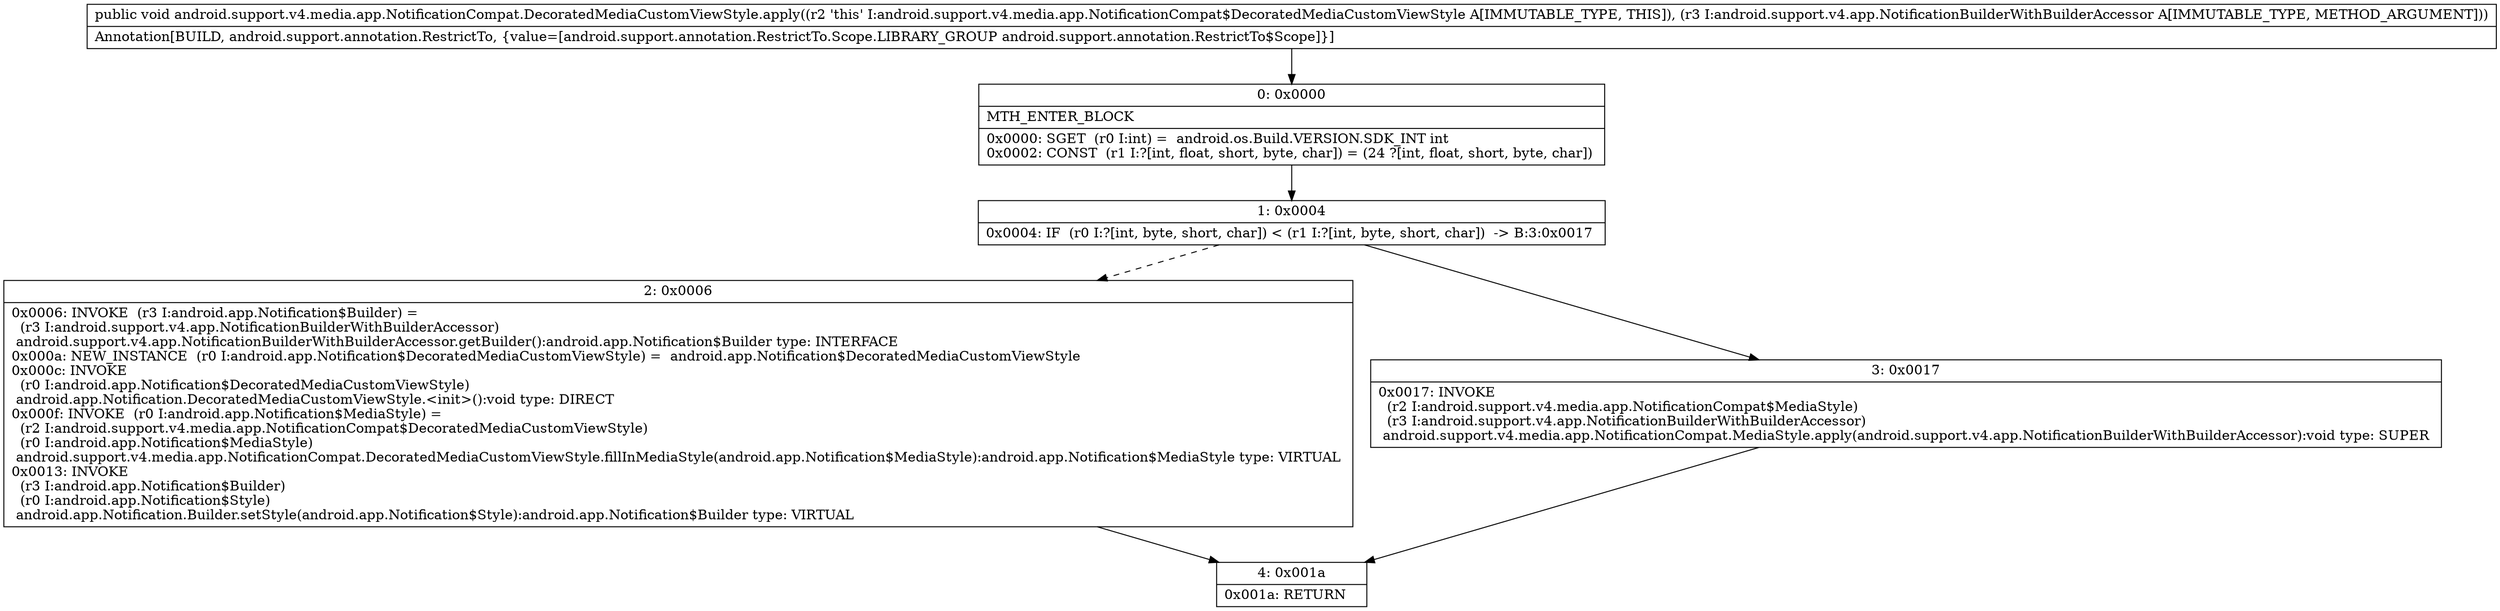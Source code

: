digraph "CFG forandroid.support.v4.media.app.NotificationCompat.DecoratedMediaCustomViewStyle.apply(Landroid\/support\/v4\/app\/NotificationBuilderWithBuilderAccessor;)V" {
Node_0 [shape=record,label="{0\:\ 0x0000|MTH_ENTER_BLOCK\l|0x0000: SGET  (r0 I:int) =  android.os.Build.VERSION.SDK_INT int \l0x0002: CONST  (r1 I:?[int, float, short, byte, char]) = (24 ?[int, float, short, byte, char]) \l}"];
Node_1 [shape=record,label="{1\:\ 0x0004|0x0004: IF  (r0 I:?[int, byte, short, char]) \< (r1 I:?[int, byte, short, char])  \-\> B:3:0x0017 \l}"];
Node_2 [shape=record,label="{2\:\ 0x0006|0x0006: INVOKE  (r3 I:android.app.Notification$Builder) = \l  (r3 I:android.support.v4.app.NotificationBuilderWithBuilderAccessor)\l android.support.v4.app.NotificationBuilderWithBuilderAccessor.getBuilder():android.app.Notification$Builder type: INTERFACE \l0x000a: NEW_INSTANCE  (r0 I:android.app.Notification$DecoratedMediaCustomViewStyle) =  android.app.Notification$DecoratedMediaCustomViewStyle \l0x000c: INVOKE  \l  (r0 I:android.app.Notification$DecoratedMediaCustomViewStyle)\l android.app.Notification.DecoratedMediaCustomViewStyle.\<init\>():void type: DIRECT \l0x000f: INVOKE  (r0 I:android.app.Notification$MediaStyle) = \l  (r2 I:android.support.v4.media.app.NotificationCompat$DecoratedMediaCustomViewStyle)\l  (r0 I:android.app.Notification$MediaStyle)\l android.support.v4.media.app.NotificationCompat.DecoratedMediaCustomViewStyle.fillInMediaStyle(android.app.Notification$MediaStyle):android.app.Notification$MediaStyle type: VIRTUAL \l0x0013: INVOKE  \l  (r3 I:android.app.Notification$Builder)\l  (r0 I:android.app.Notification$Style)\l android.app.Notification.Builder.setStyle(android.app.Notification$Style):android.app.Notification$Builder type: VIRTUAL \l}"];
Node_3 [shape=record,label="{3\:\ 0x0017|0x0017: INVOKE  \l  (r2 I:android.support.v4.media.app.NotificationCompat$MediaStyle)\l  (r3 I:android.support.v4.app.NotificationBuilderWithBuilderAccessor)\l android.support.v4.media.app.NotificationCompat.MediaStyle.apply(android.support.v4.app.NotificationBuilderWithBuilderAccessor):void type: SUPER \l}"];
Node_4 [shape=record,label="{4\:\ 0x001a|0x001a: RETURN   \l}"];
MethodNode[shape=record,label="{public void android.support.v4.media.app.NotificationCompat.DecoratedMediaCustomViewStyle.apply((r2 'this' I:android.support.v4.media.app.NotificationCompat$DecoratedMediaCustomViewStyle A[IMMUTABLE_TYPE, THIS]), (r3 I:android.support.v4.app.NotificationBuilderWithBuilderAccessor A[IMMUTABLE_TYPE, METHOD_ARGUMENT]))  | Annotation[BUILD, android.support.annotation.RestrictTo, \{value=[android.support.annotation.RestrictTo.Scope.LIBRARY_GROUP android.support.annotation.RestrictTo$Scope]\}]\l}"];
MethodNode -> Node_0;
Node_0 -> Node_1;
Node_1 -> Node_2[style=dashed];
Node_1 -> Node_3;
Node_2 -> Node_4;
Node_3 -> Node_4;
}

